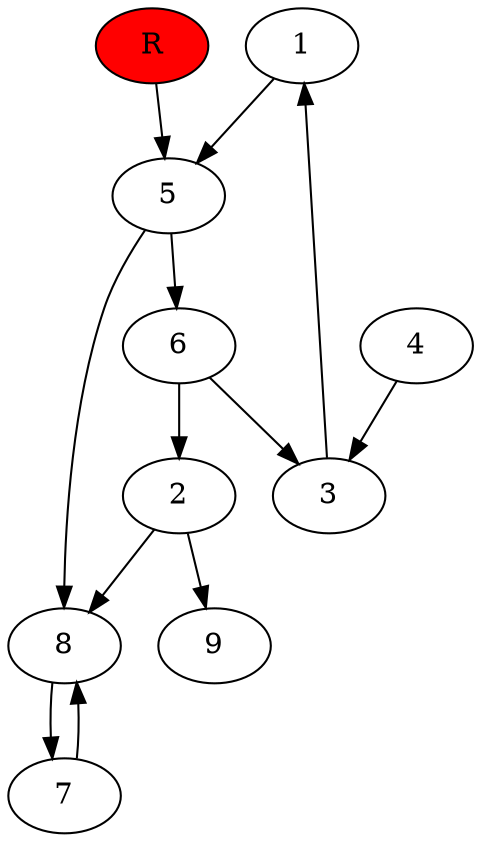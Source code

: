 digraph prb33318 {
	1
	2
	3
	4
	5
	6
	7
	8
	R [fillcolor="#ff0000" style=filled]
	1 -> 5
	2 -> 8
	2 -> 9
	3 -> 1
	4 -> 3
	5 -> 6
	5 -> 8
	6 -> 2
	6 -> 3
	7 -> 8
	8 -> 7
	R -> 5
}
